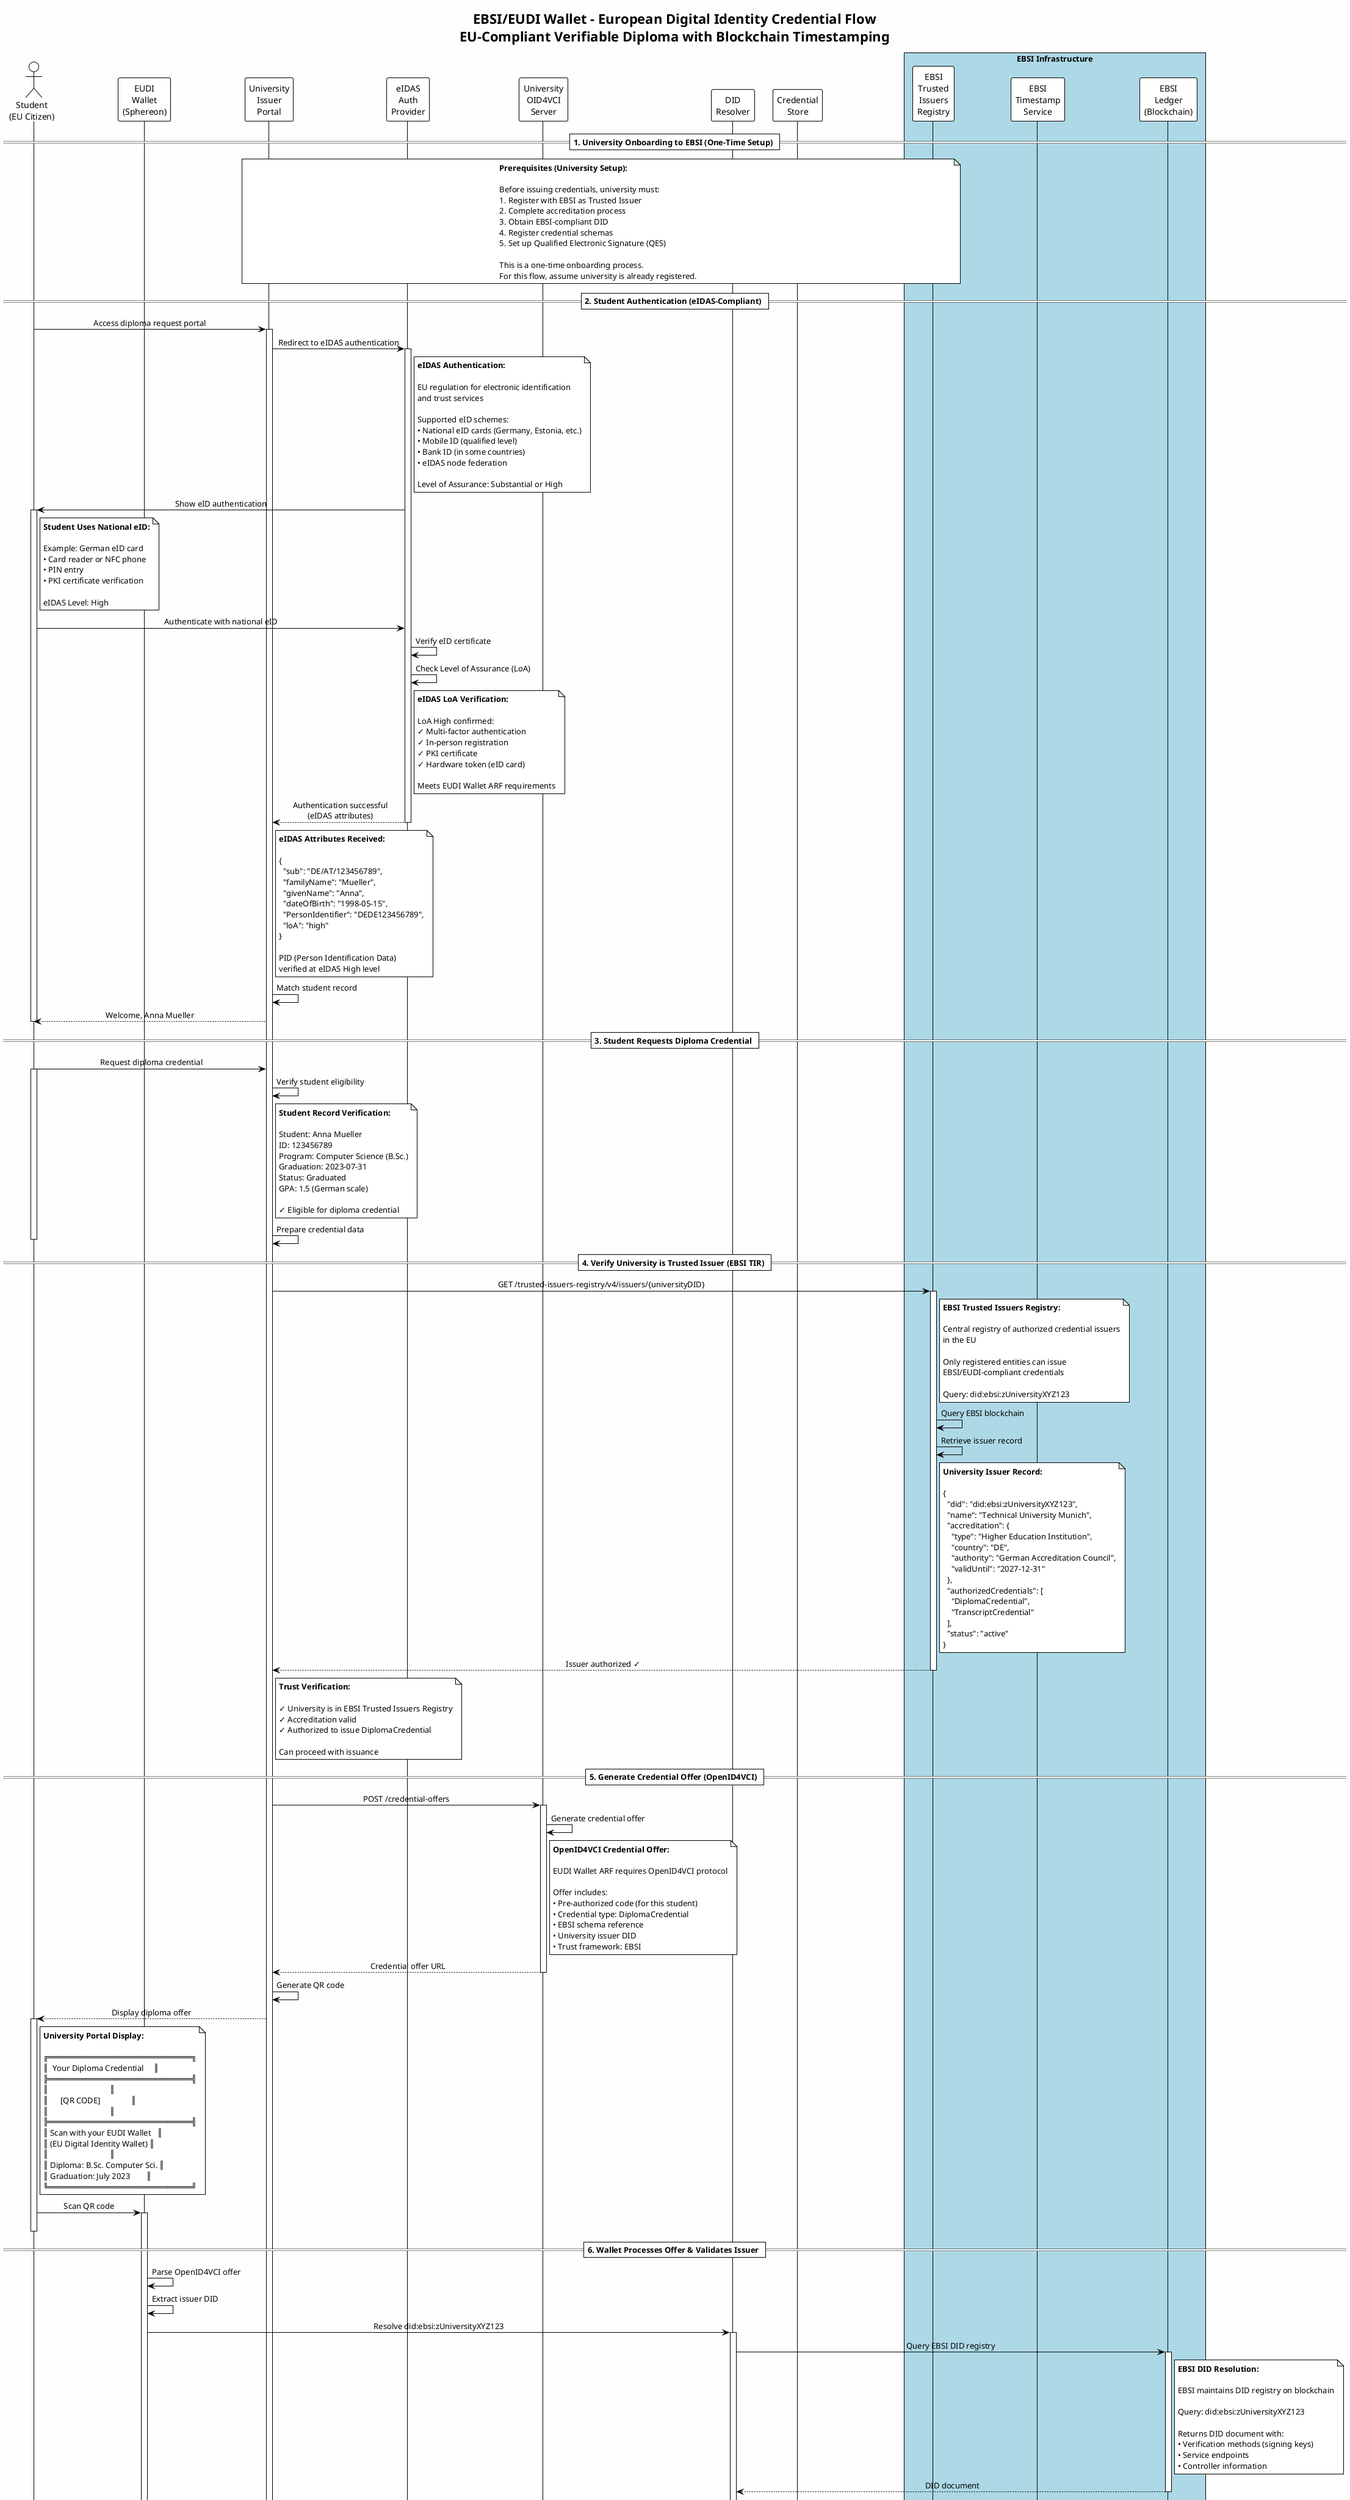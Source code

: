 @startuml 14-seq-ebsi-eudi
!theme plain
skinparam backgroundColor #FEFEFE
skinparam sequenceMessageAlign center

title EBSI/EUDI Wallet - European Digital Identity Credential Flow\n**EU-Compliant Verifiable Diploma with Blockchain Timestamping**

actor "Student\n(EU Citizen)" as Student
participant "EUDI\nWallet\n(Sphereon)" as Wallet
participant "University\nIssuer\nPortal" as UniPortal
participant "eIDAS\nAuth\nProvider" as eIDAS
participant "EBSI\nTrusted\nIssuers\nRegistry" as TIR
participant "University\nOID4VCI\nServer" as UniOID4VCI
participant "EBSI\nTimestamp\nService" as TimestampSvc
participant "EBSI\nLedger\n(Blockchain)" as EBSILedger
participant "DID\nResolver" as DIDResolver
participant "Credential\nStore" as CredStore

box "EBSI Infrastructure" #LightBlue
  participant TIR
  participant TimestampSvc
  participant EBSILedger
end box

== 1. University Onboarding to EBSI (One-Time Setup) ==

note over UniPortal, TIR
  **Prerequisites (University Setup):**
  
  Before issuing credentials, university must:
  1. Register with EBSI as Trusted Issuer
  2. Complete accreditation process
  3. Obtain EBSI-compliant DID
  4. Register credential schemas
  5. Set up Qualified Electronic Signature (QES)
  
  This is a one-time onboarding process.
  For this flow, assume university is already registered.
end note

== 2. Student Authentication (eIDAS-Compliant) ==

Student -> UniPortal: Access diploma request portal
activate UniPortal

UniPortal -> eIDAS: Redirect to eIDAS authentication
activate eIDAS

note right of eIDAS
  **eIDAS Authentication:**
  
  EU regulation for electronic identification
  and trust services
  
  Supported eID schemes:
  • National eID cards (Germany, Estonia, etc.)
  • Mobile ID (qualified level)
  • Bank ID (in some countries)
  • eIDAS node federation
  
  Level of Assurance: Substantial or High
end note

eIDAS -> Student: Show eID authentication
activate Student

note right of Student
  **Student Uses National eID:**
  
  Example: German eID card
  • Card reader or NFC phone
  • PIN entry
  • PKI certificate verification
  
  eIDAS Level: High
end note

Student -> eIDAS: Authenticate with national eID
eIDAS -> eIDAS: Verify eID certificate
eIDAS -> eIDAS: Check Level of Assurance (LoA)

note right of eIDAS
  **eIDAS LoA Verification:**
  
  LoA High confirmed:
  ✓ Multi-factor authentication
  ✓ In-person registration
  ✓ PKI certificate
  ✓ Hardware token (eID card)
  
  Meets EUDI Wallet ARF requirements
end note

eIDAS --> UniPortal: Authentication successful\n(eIDAS attributes)
deactivate eIDAS

note right of UniPortal
  **eIDAS Attributes Received:**
  
  {
    "sub": "DE/AT/123456789",
    "familyName": "Mueller",
    "givenName": "Anna",
    "dateOfBirth": "1998-05-15",
    "PersonIdentifier": "DEDE123456789",
    "loA": "high"
  }
  
  PID (Person Identification Data)
  verified at eIDAS High level
end note

UniPortal -> UniPortal: Match student record
UniPortal --> Student: Welcome, Anna Mueller
deactivate Student

== 3. Student Requests Diploma Credential ==

Student -> UniPortal: Request diploma credential
activate Student

UniPortal -> UniPortal: Verify student eligibility

note right of UniPortal
  **Student Record Verification:**
  
  Student: Anna Mueller
  ID: 123456789
  Program: Computer Science (B.Sc.)
  Graduation: 2023-07-31
  Status: Graduated
  GPA: 1.5 (German scale)
  
  ✓ Eligible for diploma credential
end note

UniPortal -> UniPortal: Prepare credential data
deactivate Student

== 4. Verify University is Trusted Issuer (EBSI TIR) ==

UniPortal -> TIR: GET /trusted-issuers-registry/v4/issuers/{universityDID}
activate TIR

note right of TIR
  **EBSI Trusted Issuers Registry:**
  
  Central registry of authorized credential issuers
  in the EU
  
  Only registered entities can issue
  EBSI/EUDI-compliant credentials
  
  Query: did:ebsi:zUniversityXYZ123
end note

TIR -> TIR: Query EBSI blockchain
TIR -> TIR: Retrieve issuer record

note right of TIR
  **University Issuer Record:**
  
  {
    "did": "did:ebsi:zUniversityXYZ123",
    "name": "Technical University Munich",
    "accreditation": {
      "type": "Higher Education Institution",
      "country": "DE",
      "authority": "German Accreditation Council",
      "validUntil": "2027-12-31"
    },
    "authorizedCredentials": [
      "DiplomaCredential",
      "TranscriptCredential"
    ],
    "status": "active"
  }
end note

TIR --> UniPortal: Issuer authorized ✓
deactivate TIR

note right of UniPortal
  **Trust Verification:**
  
  ✓ University is in EBSI Trusted Issuers Registry
  ✓ Accreditation valid
  ✓ Authorized to issue DiplomaCredential
  
  Can proceed with issuance
end note

== 5. Generate Credential Offer (OpenID4VCI) ==

UniPortal -> UniOID4VCI: POST /credential-offers
activate UniOID4VCI

UniOID4VCI -> UniOID4VCI: Generate credential offer

note right of UniOID4VCI
  **OpenID4VCI Credential Offer:**
  
  EUDI Wallet ARF requires OpenID4VCI protocol
  
  Offer includes:
  • Pre-authorized code (for this student)
  • Credential type: DiplomaCredential
  • EBSI schema reference
  • University issuer DID
  • Trust framework: EBSI
end note

UniOID4VCI --> UniPortal: Credential offer URL
deactivate UniOID4VCI

UniPortal -> UniPortal: Generate QR code

UniPortal --> Student: Display diploma offer
activate Student

note right of Student
  **University Portal Display:**
  
  ╔══════════════════════════════╗
  ║  Your Diploma Credential     ║
  ╠══════════════════════════════╣
  ║                              ║
  ║      [QR CODE]               ║
  ║                              ║
  ╠══════════════════════════════╣
  ║ Scan with your EUDI Wallet   ║
  ║ (EU Digital Identity Wallet) ║
  ║                              ║
  ║ Diploma: B.Sc. Computer Sci. ║
  ║ Graduation: July 2023        ║
  ╚══════════════════════════════╝
end note

Student -> Wallet: Scan QR code
activate Wallet
deactivate Student

== 6. Wallet Processes Offer & Validates Issuer ==

Wallet -> Wallet: Parse OpenID4VCI offer
Wallet -> Wallet: Extract issuer DID

Wallet -> DIDResolver: Resolve did:ebsi:zUniversityXYZ123
activate DIDResolver

DIDResolver -> EBSILedger: Query EBSI DID registry
activate EBSILedger

note right of EBSILedger
  **EBSI DID Resolution:**
  
  EBSI maintains DID registry on blockchain
  
  Query: did:ebsi:zUniversityXYZ123
  
  Returns DID document with:
  • Verification methods (signing keys)
  • Service endpoints
  • Controller information
end note

EBSILedger --> DIDResolver: DID document
deactivate EBSILedger

DIDResolver --> Wallet: University DID document
deactivate DIDResolver

Wallet -> TIR: Verify issuer in Trusted Issuers Registry
activate TIR

TIR -> TIR: Check issuer status

TIR --> Wallet: Issuer verified & authorized ✓
deactivate TIR

note right of Wallet
  **Trust Establishment:**
  
  ✓ University DID resolved from EBSI
  ✓ Issuer in Trusted Issuers Registry
  ✓ Accreditation valid
  ✓ Authorized for DiplomaCredential
  
  High trust level (EBSI-backed)
end note

Wallet -> Student: Display credential offer
activate Student

note right of Wallet
  **EUDI Wallet Display:**
  
  ╔══════════════════════════════════╗
  ║ Diploma Credential Offer         ║
  ╠══════════════════════════════════╣
  ║ Issuer: Technical University     ║
  ║         Munich 🔒                ║
  ║                                  ║
  ║ Status: EBSI Verified Issuer ✓   ║
  ╠══════════════════════════════════╣
  ║ Diploma Details:                 ║
  ║ • Degree: Bachelor of Science    ║
  ║ • Program: Computer Science      ║
  ║ • Graduation: July 31, 2023      ║
  ║ • Grade: 1.5 (very good)         ║
  ║                                  ║
  ║ Trust Framework: EBSI            ║
  ║ Valid across EU member states    ║
  ╠══════════════════════════════════╣
  ║      [Accept]  [Decline]         ║
  ╚══════════════════════════════════╝
end note

Student -> Wallet: Accept diploma
deactivate Student

== 7. Request Credential with Proof of Possession ==

Wallet -> Wallet: Select holder DID
Wallet -> Wallet: Generate PoP JWT

note right of Wallet
  **Proof of Possession:**
  
  Holder DID: did:ebsi:zStudentABC456
  
  PoP JWT proves student controls DID
  Required by EUDI Wallet ARF
end note

Wallet -> UniOID4VCI: POST /credential (with PoP)
activate UniOID4VCI

UniOID4VCI -> UniOID4VCI: Validate PoP
UniOID4VCI -> UniOID4VCI: Verify holder DID

== 8. Generate Diploma Credential with QES ==

UniOID4VCI -> UniOID4VCI: Create credential structure

note right of UniOID4VCI
  **Diploma Verifiable Credential:**
  
  {
    "@context": [
      "https://www.w3.org/2018/credentials/v1",
      "https://api-pilot.ebsi.eu/trusted-schemas-registry/v2/schemas/..."
    ],
    "id": "urn:uuid:diploma-12345",
    "type": [
      "VerifiableCredential",
      "VerifiableAttestation",
      "DiplomaCredential"
    ],
    "issuer": "did:ebsi:zUniversityXYZ123",
    "issuanceDate": "2024-01-15T16:00:00Z",
    "expirationDate": null,
    "credentialSubject": {
      "id": "did:ebsi:zStudentABC456",
      "givenName": "Anna",
      "familyName": "Mueller",
      "diplomaType": "Bachelor of Science",
      "studyProgram": "Computer Science",
      "graduationDate": "2023-07-31",
      "grade": "1.5",
      "gradeScheme": "German (1.0-5.0)",
      "ECTS": 180,
      "eqfLevel": 6
    },
    "credentialSchema": {
      "id": "https://api-pilot.ebsi.eu/trusted-schemas-registry/v2/schemas/...",
      "type": "FullJsonSchemaValidator2021"
    },
    "credentialStatus": {
      "id": "https://ebsi.edu.eu/status/diploma-12345",
      "type": "EbsiAccreditationEntry"
    },
    "evidence": [{
      "type": "DocumentVerification",
      "verifier": "did:ebsi:zUniversityXYZ123",
      "evidenceDocument": "Transcript",
      "documentPresence": "Physical"
    }]
  }
end note

UniOID4VCI -> UniOID4VCI: Sign with Qualified Electronic Signature (QES)

note right of UniOID4VCI
  **Qualified Electronic Signature:**
  
  eIDAS Regulation requires QES for
  official diplomas to have legal effect
  
  QES Requirements:
  ✓ Qualified Certificate (from Trust Service Provider)
  ✓ Hardware Security Module (HSM)
  ✓ Secure signature creation device
  ✓ eIDAS-compliant TSP
  
  Algorithm: ES256 (ECDSA with P-256)
  Certificate: X.509 Qualified Certificate
  TSP: German Trust Service Provider
  
  JWS Header:
  {
    "alg": "ES256",
    "typ": "JWT",
    "x5c": ["<qualified_certificate_chain>"],
    "kid": "did:ebsi:zUniversityXYZ123#qes-key-1"
  }
  
  Signature has legal equivalence to
  handwritten signature in EU
end note

UniOID4VCI -> UniOID4VCI: Convert to JWT format (W3C VC-JWT)

== 9. Timestamp Credential on EBSI Blockchain ==

UniOID4VCI -> TimestampSvc: POST /timestamp
activate TimestampSvc

note right of TimestampSvc
  **EBSI Timestamp Service:**
  
  Creates tamper-proof timestamp
  by anchoring credential hash
  to EBSI blockchain
  
  Purpose:
  • Proof of existence at specific time
  • Immutable record
  • Non-repudiation
end note

TimestampSvc -> TimestampSvc: Calculate credential hash

note right of TimestampSvc
  **Credential Hash:**
  
  Algorithm: SHA-256
  Input: Complete credential JWT
  Output: 32-byte hash
  
  Hash: 0x3f7a9c2e...
end note

TimestampSvc -> EBSILedger: Submit timestamp transaction
activate EBSILedger

note right of EBSILedger
  **EBSI Ledger Transaction:**
  
  Transaction Type: Timestamp
  Hash: 0x3f7a9c2e...
  Issuer: did:ebsi:zUniversityXYZ123
  Timestamp: 2024-01-15T16:01:30Z
  
  Stored on EBSI blockchain
  (consortium blockchain - EU nodes)
  
  Block: #12345678
  Transaction ID: 0xabc123...
end note

EBSILedger --> TimestampSvc: Transaction confirmed
deactivate EBSILedger

TimestampSvc -> TimestampSvc: Generate timestamp proof

note right of TimestampSvc
  **Timestamp Proof:**
  
  {
    "type": "EbsiTimestamp2021",
    "created": "2024-01-15T16:01:30Z",
    "hash": "0x3f7a9c2e...",
    "txId": "0xabc123...",
    "blockNumber": 12345678,
    "chainId": "ebsi-pilot"
  }
  
  Proof that credential existed at this time
  Cannot be backdated
end note

TimestampSvc --> UniOID4VCI: Timestamp proof
deactivate TimestampSvc

UniOID4VCI -> UniOID4VCI: Attach timestamp to credential

note right of UniOID4VCI
  **Final Credential with Timestamp:**
  
  The credential now includes:
  1. Content (diploma data)
  2. QES signature (legal validity)
  3. EBSI timestamp (immutability proof)
  
  This combination provides:
  • Legal effect (QES)
  • Tamper evidence (blockchain)
  • Non-repudiation (timestamp)
end note

== 10. Deliver Credential to Wallet ==

UniOID4VCI --> Wallet: Credential issued
deactivate UniOID4VCI

note right of Wallet
  **Credential Received:**
  
  JWT-VC with:
  • Diploma data
  • QES signature
  • EBSI timestamp proof
  
  Format: W3C Verifiable Credential (JWT)
  Compliance: EUDI Wallet ARF
end note

== 11. Wallet Validates Credential ==

Wallet -> Wallet: Decode JWT
Wallet -> Wallet: Extract QES certificate chain

Wallet -> Wallet: Validate QES certificate

note right of Wallet
  **QES Certificate Validation:**
  
  1. Extract X.509 certificate from x5c header
  2. Verify certificate chain to trusted root
  3. Check certificate is Qualified (eIDAS)
  4. Verify certificate not revoked (OCSP/CRL)
  5. Check certificate validity period
  6. Validate issuer matches university DID
  
  ✓ All checks passed
  ✓ QES signature valid
  ✓ Legal effect confirmed
end note

Wallet -> Wallet: Verify JWT signature
Wallet -> Wallet: Validate credential schema

Wallet -> EBSILedger: Verify timestamp
activate EBSILedger

EBSILedger -> EBSILedger: Query transaction

note right of EBSILedger
  **Timestamp Verification:**
  
  Query: Transaction 0xabc123...
  
  Result:
  ✓ Transaction exists
  ✓ Block confirmed
  ✓ Hash matches credential
  ✓ Timestamp valid
  
  Credential provably existed at
  2024-01-15T16:01:30Z
end note

EBSILedger --> Wallet: Timestamp verified ✓
deactivate EBSILedger

Wallet -> Wallet: Validate all credential fields

note right of Wallet
  **Complete Validation:**
  
  ✓ QES signature valid (legal effect)
  ✓ Issuer in EBSI Trusted Issuers Registry
  ✓ DID resolved from EBSI
  ✓ EBSI timestamp verified (blockchain)
  ✓ Schema valid (EBSI schema registry)
  ✓ Subject DID matches (holder)
  ✓ Credential not expired
  ✓ Revocation status checked
  
  Credential fully valid & compliant
end note

== 12. Store Credential ==

Wallet -> CredStore: storeCredential(diploma)
activate CredStore

CredStore -> CredStore: Store credential with metadata

note right of CredStore
  **Stored Metadata:**
  
  Credential ID: diploma-12345
  Type: DiplomaCredential
  Issuer: Technical University Munich
  Issued: 2024-01-15
  Trust Framework: EBSI
  Signature: QES (legal effect)
  Blockchain: EBSI timestamped
  
  Special flags:
  • EUDI-compliant ✓
  • Cross-border valid ✓
  • QES-signed ✓
end note

CredStore --> Wallet: Stored
deactivate CredStore

== 13. Display to Student ==

Wallet -> Student: Diploma added to wallet!
activate Student

note right of Wallet
  **EUDI Wallet Display:**
  
  ╔══════════════════════════════════╗
  ║ ✓ Diploma Credential Added       ║
  ╠══════════════════════════════════╣
  ║                                  ║
  ║  🎓 Bachelor of Science          ║
  ║     Computer Science             ║
  ║                                  ║
  ║  Technical University Munich     ║
  ║                                  ║
  ║  Anna Mueller                    ║
  ║  Graduated: July 31, 2023        ║
  ║  Grade: 1.5 (very good)          ║
  ║                                  ║
  ║  🔒 QES-Signed (legal effect)    ║
  ║  ⚓ EBSI Blockchain Timestamp     ║
  ║  🇪🇺 Valid across EU              ║
  ║                                  ║
  ║  Trust Framework: EBSI           ║
  ║                                  ║
  ╠══════════════════════════════════╣
  ║       [View Details]             ║
  ╚══════════════════════════════════╝
end note

Student -> Wallet: View details
deactivate Student
deactivate Wallet

== 14. Cross-Border Verification (Example Use) ==

note over Student, EBSILedger
  **Example: Student applies for job in France**
  
  French employer requests diploma proof:
  
  1. Wallet presents diploma credential
  2. Verifier checks:
     ✓ Issuer in EBSI Trusted Issuers Registry
     ✓ QES signature valid (legal effect)
     ✓ EBSI timestamp proves existence
     ✓ Schema matches EBSI standard
     ✓ Not revoked
  
  3. Diploma automatically recognized
     (mutual recognition framework - EU)
  
  4. No need for manual verification or apostille
  
  Result: Instant, cryptographic verification
  across EU borders
end note

== Summary ==

note over Student, CredStore
  **EBSI/EUDI Wallet Diploma Flow Complete**
  
  **Key Components:**
  1. eIDAS High LoA authentication (national eID)
  2. EBSI Trusted Issuers Registry verification
  3. OpenID4VCI protocol (EUDI ARF compliant)
  4. Qualified Electronic Signature (legal effect)
  5. EBSI blockchain timestamping (immutability)
  6. W3C Verifiable Credential format
  7. Cross-border recognition (EU-wide)
  
  **Trust Framework:**
  • EBSI Trusted Issuers Registry (authoritative)
  • QES from eIDAS-qualified TSP (legal)
  • Blockchain timestamp (tamper-proof)
  • eIDAS High LoA (strong identity)
  
  **Legal Effect:**
  QES signature gives diploma legal equivalence
  to paper diploma with official signature/seal
  across all EU member states
  
  **EUDI Wallet ARF Compliance:**
  ✓ OpenID4VCI protocol
  ✓ eIDAS authentication
  ✓ EBSI trust framework
  ✓ QES signatures
  ✓ W3C VC format
  ✓ Selective disclosure support
  ✓ Revocation mechanisms
  
  **Benefits:**
  • No apostille needed for cross-border use
  • Instant cryptographic verification
  • Tamper-proof (blockchain timestamp)
  • Legal effect in all EU countries
  • Portable (in student's wallet)
  • Privacy-preserving presentations
  
  **Use Cases:**
  • Job applications (any EU country)
  • Further education enrollment
  • Professional licensing
  • Visa/immigration applications
  • Credential verification services
  
  The EBSI infrastructure enables trusted,
  cross-border credential exchange across
  the European Union with legal validity.
end note

@enduml
